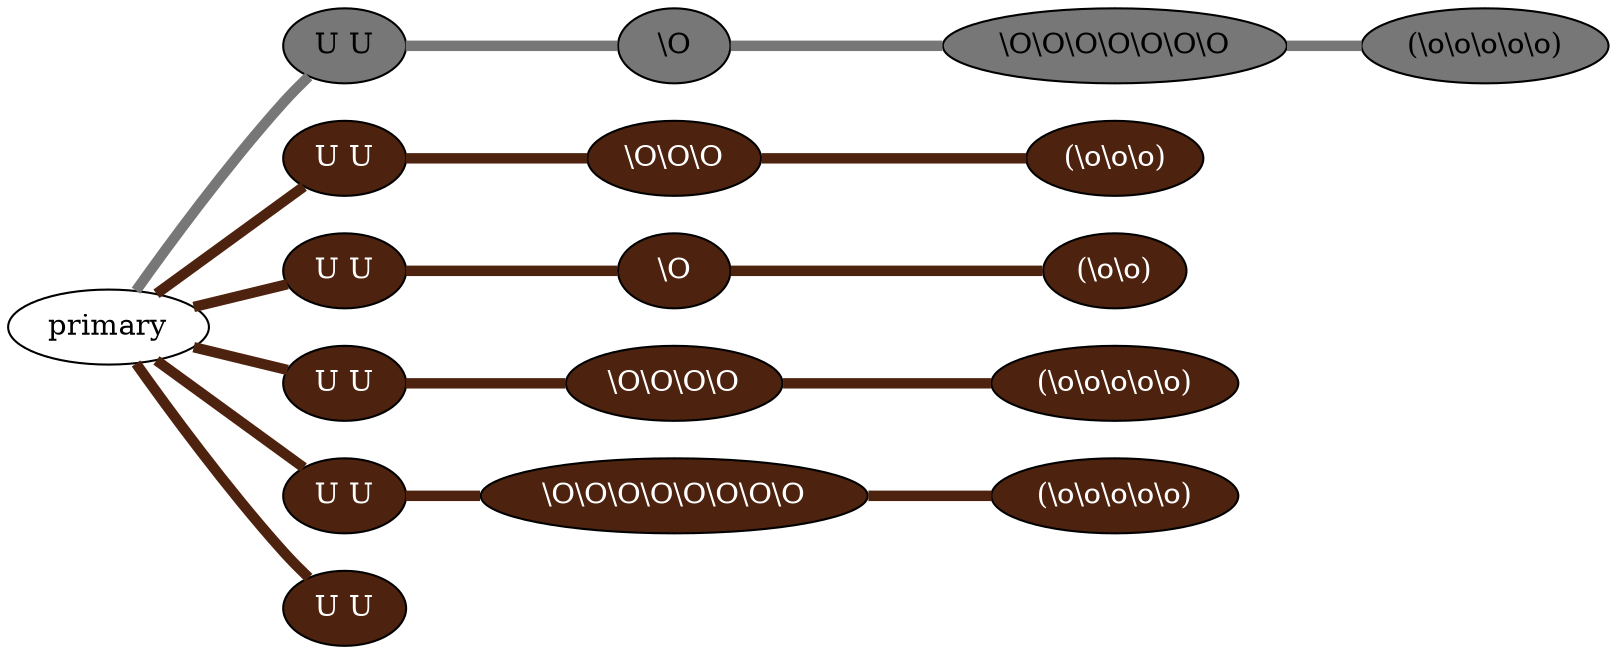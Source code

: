graph {
 graph [rankdir=LR]
"1" [qtype="pendant_node", pendant_colors="#777777", pendant_ply="U", pendant_attach="U", pendant_length="23.0", label="U U", style=filled, fillcolor="#777777", fontcolor="#000000"]
"primary" -- "1" [qtype="pendant_link",penwidth=5,color="#777777"]
"1:0" [qtype="knot_node", knot_value="1", knot_type="S", knot_position="4.5", knot_spin="Z", label="\\O", style=filled, fillcolor="#777777" , fontcolor="#000000"]
"1" -- "1:0" [qtype="knot_link",penwidth=5,color="#777777"]
"1:1" [qtype="knot_node", knot_value="7", knot_type="S", knot_position="10.5", knot_spin="Z", label="\\O\\O\\O\\O\\O\\O\\O", style=filled, fillcolor="#777777" , fontcolor="#000000"]
"1:0" -- "1:1" [qtype="knot_link",penwidth=5,color="#777777"]
"1:2" [qtype="knot_node", knot_value="5", knot_type="L", knot_position="17.5", knot_spin="Z", label="(\\o\\o\\o\\o\\o)", style=filled, fillcolor="#777777" , fontcolor="#000000"]
"1:1" -- "1:2" [qtype="knot_link",penwidth=5,color="#777777"]
"2" [qtype="pendant_node", pendant_colors="#4D220E", pendant_ply="U", pendant_attach="U", pendant_length="28.0", label="U U", style=filled, fillcolor="#4D220E", fontcolor="#ffffff"]
"primary" -- "2" [qtype="pendant_link",penwidth=5,color="#4D220E"]
"2:0" [qtype="knot_node", knot_value="3", knot_type="S", knot_position="9.5", knot_spin="Z", label="\\O\\O\\O", style=filled, fillcolor="#4D220E" , fontcolor="#ffffff"]
"2" -- "2:0" [qtype="knot_link",penwidth=5,color="#4D220E"]
"2:1" [qtype="knot_node", knot_value="3", knot_type="L", knot_position="18.5", knot_spin="Z", label="(\\o\\o\\o)", style=filled, fillcolor="#4D220E" , fontcolor="#ffffff"]
"2:0" -- "2:1" [qtype="knot_link",penwidth=5,color="#4D220E"]
"3" [qtype="pendant_node", pendant_colors="#4D220E", pendant_ply="U", pendant_attach="U", pendant_length="34.0", label="U U", style=filled, fillcolor="#4D220E", fontcolor="#ffffff"]
"primary" -- "3" [qtype="pendant_link",penwidth=5,color="#4D220E"]
"3:0" [qtype="knot_node", knot_value="1", knot_type="S", knot_position="10.0", knot_spin="Z", label="\\O", style=filled, fillcolor="#4D220E" , fontcolor="#ffffff"]
"3" -- "3:0" [qtype="knot_link",penwidth=5,color="#4D220E"]
"3:1" [qtype="knot_node", knot_value="2", knot_type="L", knot_position="18.5", knot_spin="Z", label="(\\o\\o)", style=filled, fillcolor="#4D220E" , fontcolor="#ffffff"]
"3:0" -- "3:1" [qtype="knot_link",penwidth=5,color="#4D220E"]
"4" [qtype="pendant_node", pendant_colors="#4D220E", pendant_ply="U", pendant_attach="U", pendant_length="27.5", label="U U", style=filled, fillcolor="#4D220E", fontcolor="#ffffff"]
"primary" -- "4" [qtype="pendant_link",penwidth=5,color="#4D220E"]
"4:0" [qtype="knot_node", knot_value="4", knot_type="S", knot_position="9.5", knot_spin="Z", label="\\O\\O\\O\\O", style=filled, fillcolor="#4D220E" , fontcolor="#ffffff"]
"4" -- "4:0" [qtype="knot_link",penwidth=5,color="#4D220E"]
"4:1" [qtype="knot_node", knot_value="5", knot_type="L", knot_position="18.0", knot_spin="Z", label="(\\o\\o\\o\\o\\o)", style=filled, fillcolor="#4D220E" , fontcolor="#ffffff"]
"4:0" -- "4:1" [qtype="knot_link",penwidth=5,color="#4D220E"]
"5" [qtype="pendant_node", pendant_colors="#4D220E", pendant_ply="U", pendant_attach="U", pendant_length="21.0", label="U U", style=filled, fillcolor="#4D220E", fontcolor="#ffffff"]
"primary" -- "5" [qtype="pendant_link",penwidth=5,color="#4D220E"]
"5:0" [qtype="knot_node", knot_value="8", knot_type="S", knot_position="10.0", knot_spin="Z", label="\\O\\O\\O\\O\\O\\O\\O\\O", style=filled, fillcolor="#4D220E" , fontcolor="#ffffff"]
"5" -- "5:0" [qtype="knot_link",penwidth=5,color="#4D220E"]
"5:1" [qtype="knot_node", knot_value="5", knot_type="L", knot_position="18.5", knot_spin="Z", label="(\\o\\o\\o\\o\\o)", style=filled, fillcolor="#4D220E" , fontcolor="#ffffff"]
"5:0" -- "5:1" [qtype="knot_link",penwidth=5,color="#4D220E"]
"6" [qtype="pendant_node", pendant_colors="#4D220E", pendant_ply="U", pendant_attach="U", pendant_length="36.5", label="U U", style=filled, fillcolor="#4D220E", fontcolor="#ffffff"]
"primary" -- "6" [qtype="pendant_link",penwidth=5,color="#4D220E"]
}
